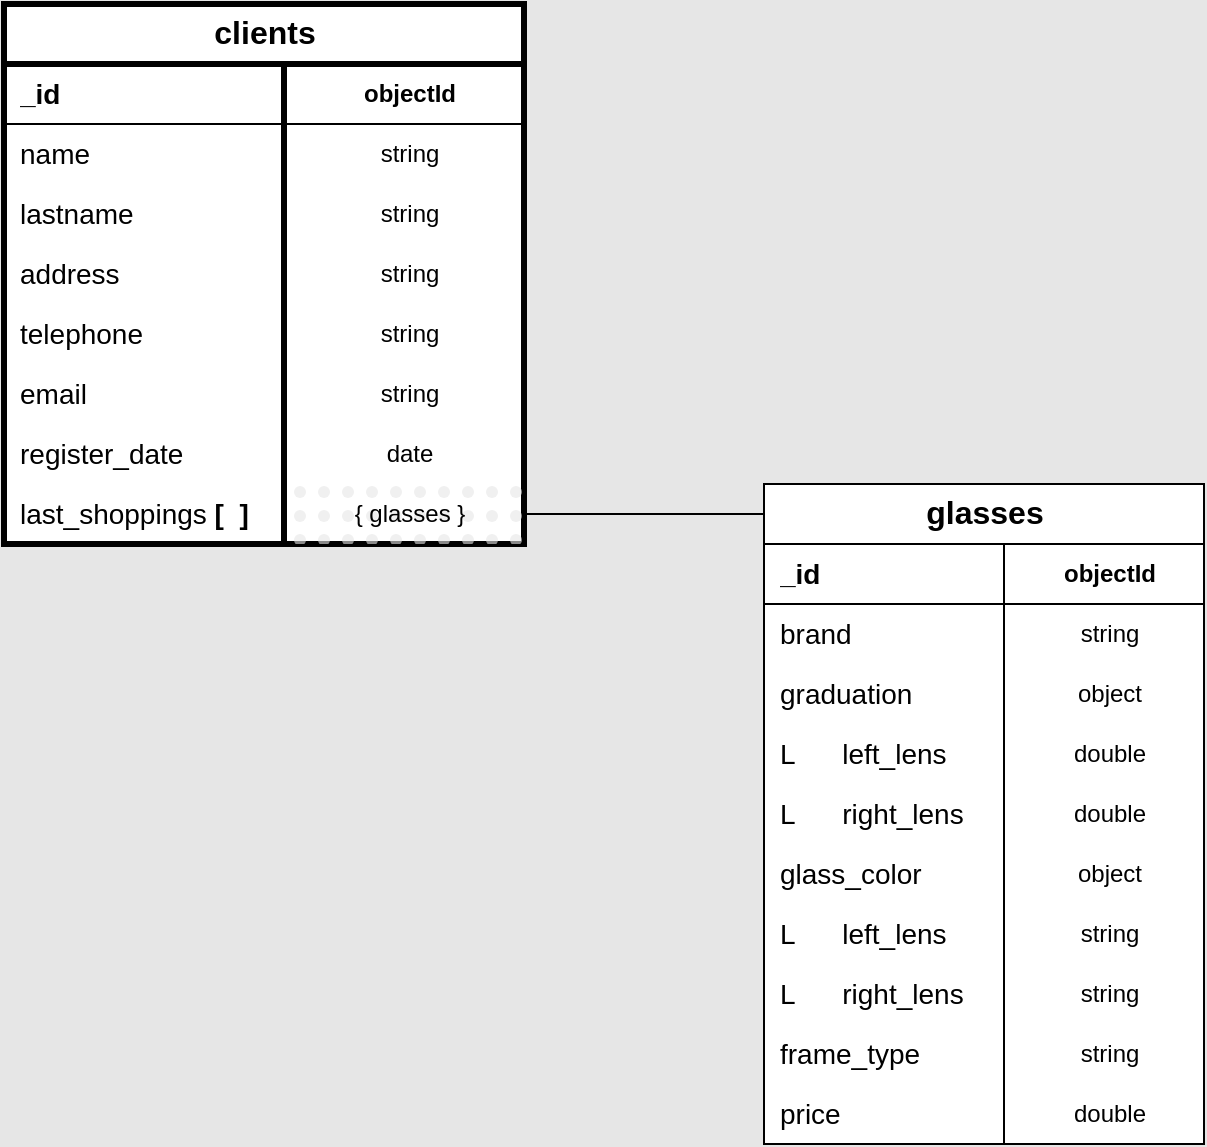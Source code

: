 <mxfile version="24.4.13" type="device">
  <diagram name="Pàgina-1" id="TAeeoAbxrB9aAonxDdMG">
    <mxGraphModel dx="1050" dy="557" grid="1" gridSize="10" guides="1" tooltips="1" connect="1" arrows="1" fold="1" page="1" pageScale="1" pageWidth="827" pageHeight="1169" background="#E6E6E6" math="0" shadow="0">
      <root>
        <mxCell id="0" />
        <mxCell id="1" parent="0" />
        <mxCell id="uNWzHKTKZVvnMOOL_gv0-40" value="&lt;font face=&quot;Helvetica&quot;&gt;glasses&lt;/font&gt;" style="shape=table;startSize=30;container=1;collapsible=1;childLayout=tableLayout;fixedRows=1;rowLines=0;fontStyle=1;align=center;resizeLast=1;html=1;fontFamily=Courier New;fontSize=16;swimlaneFillColor=#FFFFFF;" parent="1" vertex="1">
          <mxGeometry x="440" y="290" width="220" height="330" as="geometry">
            <mxRectangle x="440" y="150" width="90" height="30" as="alternateBounds" />
          </mxGeometry>
        </mxCell>
        <mxCell id="uNWzHKTKZVvnMOOL_gv0-41" value="" style="shape=tableRow;horizontal=0;startSize=0;swimlaneHead=0;swimlaneBody=0;fillColor=none;collapsible=0;dropTarget=0;points=[[0,0.5],[1,0.5]];portConstraint=eastwest;top=0;left=0;right=0;bottom=1;" parent="uNWzHKTKZVvnMOOL_gv0-40" vertex="1">
          <mxGeometry y="30" width="220" height="30" as="geometry" />
        </mxCell>
        <mxCell id="uNWzHKTKZVvnMOOL_gv0-43" value="_id" style="shape=partialRectangle;connectable=0;fillColor=none;top=0;left=0;bottom=0;right=0;align=left;spacingLeft=6;fontStyle=1;overflow=hidden;whiteSpace=wrap;html=1;fontFamily=Helvetica;fontSize=14;" parent="uNWzHKTKZVvnMOOL_gv0-41" vertex="1">
          <mxGeometry width="120" height="30" as="geometry">
            <mxRectangle width="120" height="30" as="alternateBounds" />
          </mxGeometry>
        </mxCell>
        <mxCell id="uNWzHKTKZVvnMOOL_gv0-53" value="objectId" style="shape=partialRectangle;connectable=0;fillColor=none;top=0;left=0;bottom=0;right=0;align=center;spacingLeft=6;fontStyle=1;overflow=hidden;whiteSpace=wrap;html=1;fontFamily=Helvetica;fontSize=12;" parent="uNWzHKTKZVvnMOOL_gv0-41" vertex="1">
          <mxGeometry x="120" width="100" height="30" as="geometry">
            <mxRectangle width="100" height="30" as="alternateBounds" />
          </mxGeometry>
        </mxCell>
        <mxCell id="uNWzHKTKZVvnMOOL_gv0-44" value="" style="shape=tableRow;horizontal=0;startSize=0;swimlaneHead=0;swimlaneBody=0;fillColor=none;collapsible=0;dropTarget=0;points=[[0,0.5],[1,0.5]];portConstraint=eastwest;top=0;left=0;right=0;bottom=0;" parent="uNWzHKTKZVvnMOOL_gv0-40" vertex="1">
          <mxGeometry y="60" width="220" height="30" as="geometry" />
        </mxCell>
        <mxCell id="uNWzHKTKZVvnMOOL_gv0-46" value="brand" style="shape=partialRectangle;connectable=0;fillColor=none;top=0;left=0;bottom=0;right=0;align=left;spacingLeft=6;overflow=hidden;whiteSpace=wrap;html=1;fontFamily=Helvetica;fontSize=14;" parent="uNWzHKTKZVvnMOOL_gv0-44" vertex="1">
          <mxGeometry width="120" height="30" as="geometry">
            <mxRectangle width="120" height="30" as="alternateBounds" />
          </mxGeometry>
        </mxCell>
        <mxCell id="uNWzHKTKZVvnMOOL_gv0-54" value="string" style="shape=partialRectangle;connectable=0;fillColor=none;top=0;left=0;bottom=0;right=0;align=center;spacingLeft=6;overflow=hidden;whiteSpace=wrap;html=1;strokeWidth=0;" parent="uNWzHKTKZVvnMOOL_gv0-44" vertex="1">
          <mxGeometry x="120" width="100" height="30" as="geometry">
            <mxRectangle width="100" height="30" as="alternateBounds" />
          </mxGeometry>
        </mxCell>
        <mxCell id="uNWzHKTKZVvnMOOL_gv0-47" value="" style="shape=tableRow;horizontal=0;startSize=0;swimlaneHead=0;swimlaneBody=0;fillColor=none;collapsible=0;dropTarget=0;points=[[0,0.5],[1,0.5]];portConstraint=eastwest;top=0;left=0;right=0;bottom=0;" parent="uNWzHKTKZVvnMOOL_gv0-40" vertex="1">
          <mxGeometry y="90" width="220" height="30" as="geometry" />
        </mxCell>
        <mxCell id="uNWzHKTKZVvnMOOL_gv0-49" value="graduation" style="shape=partialRectangle;connectable=0;fillColor=none;top=0;left=0;bottom=0;right=0;align=left;spacingLeft=6;overflow=hidden;whiteSpace=wrap;html=1;fontFamily=Helvetica;fontSize=14;" parent="uNWzHKTKZVvnMOOL_gv0-47" vertex="1">
          <mxGeometry width="120" height="30" as="geometry">
            <mxRectangle width="120" height="30" as="alternateBounds" />
          </mxGeometry>
        </mxCell>
        <mxCell id="uNWzHKTKZVvnMOOL_gv0-55" value="object" style="shape=partialRectangle;connectable=0;fillColor=none;top=0;left=0;bottom=0;right=0;align=center;spacingLeft=6;overflow=hidden;whiteSpace=wrap;html=1;" parent="uNWzHKTKZVvnMOOL_gv0-47" vertex="1">
          <mxGeometry x="120" width="100" height="30" as="geometry">
            <mxRectangle width="100" height="30" as="alternateBounds" />
          </mxGeometry>
        </mxCell>
        <mxCell id="uNWzHKTKZVvnMOOL_gv0-50" value="" style="shape=tableRow;horizontal=0;startSize=0;swimlaneHead=0;swimlaneBody=0;fillColor=none;collapsible=0;dropTarget=0;points=[[0,0.5],[1,0.5]];portConstraint=eastwest;top=0;left=0;right=0;bottom=0;" parent="uNWzHKTKZVvnMOOL_gv0-40" vertex="1">
          <mxGeometry y="120" width="220" height="30" as="geometry" />
        </mxCell>
        <mxCell id="uNWzHKTKZVvnMOOL_gv0-52" value="L&lt;span style=&quot;white-space: pre;&quot;&gt;&#x9;&lt;/span&gt;left_lens" style="shape=partialRectangle;connectable=0;fillColor=none;top=0;left=0;bottom=0;right=0;align=left;spacingLeft=6;overflow=hidden;whiteSpace=wrap;html=1;fontFamily=Helvetica;fontSize=14;" parent="uNWzHKTKZVvnMOOL_gv0-50" vertex="1">
          <mxGeometry width="120" height="30" as="geometry">
            <mxRectangle width="120" height="30" as="alternateBounds" />
          </mxGeometry>
        </mxCell>
        <mxCell id="uNWzHKTKZVvnMOOL_gv0-56" value="double" style="shape=partialRectangle;connectable=0;fillColor=none;top=0;left=0;bottom=0;right=0;align=center;spacingLeft=6;overflow=hidden;whiteSpace=wrap;html=1;" parent="uNWzHKTKZVvnMOOL_gv0-50" vertex="1">
          <mxGeometry x="120" width="100" height="30" as="geometry">
            <mxRectangle width="100" height="30" as="alternateBounds" />
          </mxGeometry>
        </mxCell>
        <mxCell id="uNWzHKTKZVvnMOOL_gv0-70" style="shape=tableRow;horizontal=0;startSize=0;swimlaneHead=0;swimlaneBody=0;fillColor=none;collapsible=0;dropTarget=0;points=[[0,0.5],[1,0.5]];portConstraint=eastwest;top=0;left=0;right=0;bottom=0;" parent="uNWzHKTKZVvnMOOL_gv0-40" vertex="1">
          <mxGeometry y="150" width="220" height="30" as="geometry" />
        </mxCell>
        <mxCell id="uNWzHKTKZVvnMOOL_gv0-71" value="L&lt;span style=&quot;white-space: pre;&quot;&gt;&#x9;&lt;/span&gt;right_lens" style="shape=partialRectangle;connectable=0;fillColor=none;top=0;left=0;bottom=0;right=0;align=left;spacingLeft=6;overflow=hidden;whiteSpace=wrap;html=1;fontFamily=Helvetica;fontSize=14;" parent="uNWzHKTKZVvnMOOL_gv0-70" vertex="1">
          <mxGeometry width="120" height="30" as="geometry">
            <mxRectangle width="120" height="30" as="alternateBounds" />
          </mxGeometry>
        </mxCell>
        <mxCell id="uNWzHKTKZVvnMOOL_gv0-72" value="double" style="shape=partialRectangle;connectable=0;fillColor=none;top=0;left=0;bottom=0;right=0;align=center;spacingLeft=6;overflow=hidden;whiteSpace=wrap;html=1;" parent="uNWzHKTKZVvnMOOL_gv0-70" vertex="1">
          <mxGeometry x="120" width="100" height="30" as="geometry">
            <mxRectangle width="100" height="30" as="alternateBounds" />
          </mxGeometry>
        </mxCell>
        <mxCell id="uNWzHKTKZVvnMOOL_gv0-64" style="shape=tableRow;horizontal=0;startSize=0;swimlaneHead=0;swimlaneBody=0;fillColor=none;collapsible=0;dropTarget=0;points=[[0,0.5],[1,0.5]];portConstraint=eastwest;top=0;left=0;right=0;bottom=0;" parent="uNWzHKTKZVvnMOOL_gv0-40" vertex="1">
          <mxGeometry y="180" width="220" height="30" as="geometry" />
        </mxCell>
        <mxCell id="uNWzHKTKZVvnMOOL_gv0-65" value="glass_color" style="shape=partialRectangle;connectable=0;fillColor=none;top=0;left=0;bottom=0;right=0;align=left;spacingLeft=6;overflow=hidden;whiteSpace=wrap;html=1;fontFamily=Helvetica;fontSize=14;" parent="uNWzHKTKZVvnMOOL_gv0-64" vertex="1">
          <mxGeometry width="120" height="30" as="geometry">
            <mxRectangle width="120" height="30" as="alternateBounds" />
          </mxGeometry>
        </mxCell>
        <mxCell id="uNWzHKTKZVvnMOOL_gv0-66" value="object" style="shape=partialRectangle;connectable=0;fillColor=none;top=0;left=0;bottom=0;right=0;align=center;spacingLeft=6;overflow=hidden;whiteSpace=wrap;html=1;" parent="uNWzHKTKZVvnMOOL_gv0-64" vertex="1">
          <mxGeometry x="120" width="100" height="30" as="geometry">
            <mxRectangle width="100" height="30" as="alternateBounds" />
          </mxGeometry>
        </mxCell>
        <mxCell id="uNWzHKTKZVvnMOOL_gv0-76" style="shape=tableRow;horizontal=0;startSize=0;swimlaneHead=0;swimlaneBody=0;fillColor=none;collapsible=0;dropTarget=0;points=[[0,0.5],[1,0.5]];portConstraint=eastwest;top=0;left=0;right=0;bottom=0;" parent="uNWzHKTKZVvnMOOL_gv0-40" vertex="1">
          <mxGeometry y="210" width="220" height="30" as="geometry" />
        </mxCell>
        <mxCell id="uNWzHKTKZVvnMOOL_gv0-77" value="L&lt;span style=&quot;white-space: pre;&quot;&gt;&#x9;&lt;/span&gt;left_lens" style="shape=partialRectangle;connectable=0;fillColor=none;top=0;left=0;bottom=0;right=0;align=left;spacingLeft=6;overflow=hidden;whiteSpace=wrap;html=1;fontFamily=Helvetica;fontSize=14;" parent="uNWzHKTKZVvnMOOL_gv0-76" vertex="1">
          <mxGeometry width="120" height="30" as="geometry">
            <mxRectangle width="120" height="30" as="alternateBounds" />
          </mxGeometry>
        </mxCell>
        <mxCell id="uNWzHKTKZVvnMOOL_gv0-78" value="string" style="shape=partialRectangle;connectable=0;fillColor=none;top=0;left=0;bottom=0;right=0;align=center;spacingLeft=6;overflow=hidden;whiteSpace=wrap;html=1;" parent="uNWzHKTKZVvnMOOL_gv0-76" vertex="1">
          <mxGeometry x="120" width="100" height="30" as="geometry">
            <mxRectangle width="100" height="30" as="alternateBounds" />
          </mxGeometry>
        </mxCell>
        <mxCell id="uNWzHKTKZVvnMOOL_gv0-73" style="shape=tableRow;horizontal=0;startSize=0;swimlaneHead=0;swimlaneBody=0;fillColor=none;collapsible=0;dropTarget=0;points=[[0,0.5],[1,0.5]];portConstraint=eastwest;top=0;left=0;right=0;bottom=0;" parent="uNWzHKTKZVvnMOOL_gv0-40" vertex="1">
          <mxGeometry y="240" width="220" height="30" as="geometry" />
        </mxCell>
        <mxCell id="uNWzHKTKZVvnMOOL_gv0-74" value="L&lt;span style=&quot;white-space: pre;&quot;&gt;&#x9;&lt;/span&gt;right_lens" style="shape=partialRectangle;connectable=0;fillColor=none;top=0;left=0;bottom=0;right=0;align=left;spacingLeft=6;overflow=hidden;whiteSpace=wrap;html=1;fontFamily=Helvetica;fontSize=14;" parent="uNWzHKTKZVvnMOOL_gv0-73" vertex="1">
          <mxGeometry width="120" height="30" as="geometry">
            <mxRectangle width="120" height="30" as="alternateBounds" />
          </mxGeometry>
        </mxCell>
        <mxCell id="uNWzHKTKZVvnMOOL_gv0-75" value="string" style="shape=partialRectangle;connectable=0;fillColor=none;top=0;left=0;bottom=0;right=0;align=center;spacingLeft=6;overflow=hidden;whiteSpace=wrap;html=1;" parent="uNWzHKTKZVvnMOOL_gv0-73" vertex="1">
          <mxGeometry x="120" width="100" height="30" as="geometry">
            <mxRectangle width="100" height="30" as="alternateBounds" />
          </mxGeometry>
        </mxCell>
        <mxCell id="uNWzHKTKZVvnMOOL_gv0-79" style="shape=tableRow;horizontal=0;startSize=0;swimlaneHead=0;swimlaneBody=0;fillColor=none;collapsible=0;dropTarget=0;points=[[0,0.5],[1,0.5]];portConstraint=eastwest;top=0;left=0;right=0;bottom=0;" parent="uNWzHKTKZVvnMOOL_gv0-40" vertex="1">
          <mxGeometry y="270" width="220" height="30" as="geometry" />
        </mxCell>
        <mxCell id="uNWzHKTKZVvnMOOL_gv0-80" value="frame_type" style="shape=partialRectangle;connectable=0;fillColor=none;top=0;left=0;bottom=0;right=0;align=left;spacingLeft=6;overflow=hidden;whiteSpace=wrap;html=1;fontFamily=Helvetica;fontSize=14;" parent="uNWzHKTKZVvnMOOL_gv0-79" vertex="1">
          <mxGeometry width="120" height="30" as="geometry">
            <mxRectangle width="120" height="30" as="alternateBounds" />
          </mxGeometry>
        </mxCell>
        <mxCell id="uNWzHKTKZVvnMOOL_gv0-81" value="string" style="shape=partialRectangle;connectable=0;fillColor=none;top=0;left=0;bottom=0;right=0;align=center;spacingLeft=6;overflow=hidden;whiteSpace=wrap;html=1;" parent="uNWzHKTKZVvnMOOL_gv0-79" vertex="1">
          <mxGeometry x="120" width="100" height="30" as="geometry">
            <mxRectangle width="100" height="30" as="alternateBounds" />
          </mxGeometry>
        </mxCell>
        <mxCell id="XQz7hhpVXN-jfUQo0Tqa-1" style="shape=tableRow;horizontal=0;startSize=0;swimlaneHead=0;swimlaneBody=0;fillColor=none;collapsible=0;dropTarget=0;points=[[0,0.5],[1,0.5]];portConstraint=eastwest;top=0;left=0;right=0;bottom=0;" parent="uNWzHKTKZVvnMOOL_gv0-40" vertex="1">
          <mxGeometry y="300" width="220" height="30" as="geometry" />
        </mxCell>
        <mxCell id="XQz7hhpVXN-jfUQo0Tqa-2" value="price" style="shape=partialRectangle;connectable=0;fillColor=none;top=0;left=0;bottom=0;right=0;align=left;spacingLeft=6;overflow=hidden;whiteSpace=wrap;html=1;fontFamily=Helvetica;fontSize=14;" parent="XQz7hhpVXN-jfUQo0Tqa-1" vertex="1">
          <mxGeometry width="120" height="30" as="geometry">
            <mxRectangle width="120" height="30" as="alternateBounds" />
          </mxGeometry>
        </mxCell>
        <mxCell id="XQz7hhpVXN-jfUQo0Tqa-3" value="double" style="shape=partialRectangle;connectable=0;fillColor=none;top=0;left=0;bottom=0;right=0;align=center;spacingLeft=6;overflow=hidden;whiteSpace=wrap;html=1;" parent="XQz7hhpVXN-jfUQo0Tqa-1" vertex="1">
          <mxGeometry x="120" width="100" height="30" as="geometry">
            <mxRectangle width="100" height="30" as="alternateBounds" />
          </mxGeometry>
        </mxCell>
        <mxCell id="uNWzHKTKZVvnMOOL_gv0-82" value="&lt;font face=&quot;Helvetica&quot;&gt;clients&lt;/font&gt;" style="shape=table;startSize=30;container=1;collapsible=1;childLayout=tableLayout;fixedRows=1;rowLines=0;fontStyle=1;align=center;resizeLast=1;html=1;fontFamily=Courier New;fontSize=16;swimlaneFillColor=#FFFFFF;strokeWidth=3;" parent="1" vertex="1">
          <mxGeometry x="60" y="50" width="260" height="270" as="geometry" />
        </mxCell>
        <mxCell id="uNWzHKTKZVvnMOOL_gv0-83" value="" style="shape=tableRow;horizontal=0;startSize=0;swimlaneHead=0;swimlaneBody=0;fillColor=none;collapsible=0;dropTarget=0;points=[[0,0.5],[1,0.5]];portConstraint=eastwest;top=0;left=0;right=0;bottom=1;" parent="uNWzHKTKZVvnMOOL_gv0-82" vertex="1">
          <mxGeometry y="30" width="260" height="30" as="geometry" />
        </mxCell>
        <mxCell id="uNWzHKTKZVvnMOOL_gv0-84" value="_id" style="shape=partialRectangle;connectable=0;fillColor=none;top=0;left=0;bottom=0;right=0;align=left;spacingLeft=6;fontStyle=1;overflow=hidden;whiteSpace=wrap;html=1;fontFamily=Helvetica;fontSize=14;" parent="uNWzHKTKZVvnMOOL_gv0-83" vertex="1">
          <mxGeometry width="140" height="30" as="geometry">
            <mxRectangle width="140" height="30" as="alternateBounds" />
          </mxGeometry>
        </mxCell>
        <mxCell id="uNWzHKTKZVvnMOOL_gv0-85" value="objectId" style="shape=partialRectangle;connectable=0;fillColor=none;top=0;left=0;bottom=0;right=0;align=center;spacingLeft=6;fontStyle=1;overflow=hidden;whiteSpace=wrap;html=1;fontFamily=Helvetica;fontSize=12;" parent="uNWzHKTKZVvnMOOL_gv0-83" vertex="1">
          <mxGeometry x="140" width="120" height="30" as="geometry">
            <mxRectangle width="120" height="30" as="alternateBounds" />
          </mxGeometry>
        </mxCell>
        <mxCell id="uNWzHKTKZVvnMOOL_gv0-86" value="" style="shape=tableRow;horizontal=0;startSize=0;swimlaneHead=0;swimlaneBody=0;fillColor=none;collapsible=0;dropTarget=0;points=[[0,0.5],[1,0.5]];portConstraint=eastwest;top=0;left=0;right=0;bottom=0;" parent="uNWzHKTKZVvnMOOL_gv0-82" vertex="1">
          <mxGeometry y="60" width="260" height="30" as="geometry" />
        </mxCell>
        <mxCell id="uNWzHKTKZVvnMOOL_gv0-87" value="name" style="shape=partialRectangle;connectable=0;fillColor=none;top=0;left=0;bottom=0;right=0;align=left;spacingLeft=6;overflow=hidden;whiteSpace=wrap;html=1;fontFamily=Helvetica;fontSize=14;" parent="uNWzHKTKZVvnMOOL_gv0-86" vertex="1">
          <mxGeometry width="140" height="30" as="geometry">
            <mxRectangle width="140" height="30" as="alternateBounds" />
          </mxGeometry>
        </mxCell>
        <mxCell id="uNWzHKTKZVvnMOOL_gv0-88" value="string" style="shape=partialRectangle;connectable=0;fillColor=none;top=0;left=0;bottom=0;right=0;align=center;spacingLeft=6;overflow=hidden;whiteSpace=wrap;html=1;strokeWidth=0;" parent="uNWzHKTKZVvnMOOL_gv0-86" vertex="1">
          <mxGeometry x="140" width="120" height="30" as="geometry">
            <mxRectangle width="120" height="30" as="alternateBounds" />
          </mxGeometry>
        </mxCell>
        <mxCell id="oGB9EMpz5npQofnKSzP6-1" style="shape=tableRow;horizontal=0;startSize=0;swimlaneHead=0;swimlaneBody=0;fillColor=none;collapsible=0;dropTarget=0;points=[[0,0.5],[1,0.5]];portConstraint=eastwest;top=0;left=0;right=0;bottom=0;" parent="uNWzHKTKZVvnMOOL_gv0-82" vertex="1">
          <mxGeometry y="90" width="260" height="30" as="geometry" />
        </mxCell>
        <mxCell id="oGB9EMpz5npQofnKSzP6-2" value="lastname" style="shape=partialRectangle;connectable=0;fillColor=none;top=0;left=0;bottom=0;right=0;align=left;spacingLeft=6;overflow=hidden;whiteSpace=wrap;html=1;fontFamily=Helvetica;fontSize=14;" parent="oGB9EMpz5npQofnKSzP6-1" vertex="1">
          <mxGeometry width="140" height="30" as="geometry">
            <mxRectangle width="140" height="30" as="alternateBounds" />
          </mxGeometry>
        </mxCell>
        <mxCell id="oGB9EMpz5npQofnKSzP6-3" value="string" style="shape=partialRectangle;connectable=0;fillColor=none;top=0;left=0;bottom=0;right=0;align=center;spacingLeft=6;overflow=hidden;whiteSpace=wrap;html=1;strokeWidth=0;" parent="oGB9EMpz5npQofnKSzP6-1" vertex="1">
          <mxGeometry x="140" width="120" height="30" as="geometry">
            <mxRectangle width="120" height="30" as="alternateBounds" />
          </mxGeometry>
        </mxCell>
        <mxCell id="uNWzHKTKZVvnMOOL_gv0-89" value="" style="shape=tableRow;horizontal=0;startSize=0;swimlaneHead=0;swimlaneBody=0;fillColor=none;collapsible=0;dropTarget=0;points=[[0,0.5],[1,0.5]];portConstraint=eastwest;top=0;left=0;right=0;bottom=0;" parent="uNWzHKTKZVvnMOOL_gv0-82" vertex="1">
          <mxGeometry y="120" width="260" height="30" as="geometry" />
        </mxCell>
        <mxCell id="uNWzHKTKZVvnMOOL_gv0-90" value="address" style="shape=partialRectangle;connectable=0;fillColor=none;top=0;left=0;bottom=0;right=0;align=left;spacingLeft=6;overflow=hidden;whiteSpace=wrap;html=1;fontFamily=Helvetica;fontSize=14;" parent="uNWzHKTKZVvnMOOL_gv0-89" vertex="1">
          <mxGeometry width="140" height="30" as="geometry">
            <mxRectangle width="140" height="30" as="alternateBounds" />
          </mxGeometry>
        </mxCell>
        <mxCell id="uNWzHKTKZVvnMOOL_gv0-91" value="string" style="shape=partialRectangle;connectable=0;fillColor=none;top=0;left=0;bottom=0;right=0;align=center;spacingLeft=6;overflow=hidden;whiteSpace=wrap;html=1;" parent="uNWzHKTKZVvnMOOL_gv0-89" vertex="1">
          <mxGeometry x="140" width="120" height="30" as="geometry">
            <mxRectangle width="120" height="30" as="alternateBounds" />
          </mxGeometry>
        </mxCell>
        <mxCell id="uNWzHKTKZVvnMOOL_gv0-92" value="" style="shape=tableRow;horizontal=0;startSize=0;swimlaneHead=0;swimlaneBody=0;fillColor=none;collapsible=0;dropTarget=0;points=[[0,0.5],[1,0.5]];portConstraint=eastwest;top=0;left=0;right=0;bottom=0;" parent="uNWzHKTKZVvnMOOL_gv0-82" vertex="1">
          <mxGeometry y="150" width="260" height="30" as="geometry" />
        </mxCell>
        <mxCell id="uNWzHKTKZVvnMOOL_gv0-93" value="telephone" style="shape=partialRectangle;connectable=0;fillColor=none;top=0;left=0;bottom=0;right=0;align=left;spacingLeft=6;overflow=hidden;whiteSpace=wrap;html=1;fontFamily=Helvetica;fontSize=14;" parent="uNWzHKTKZVvnMOOL_gv0-92" vertex="1">
          <mxGeometry width="140" height="30" as="geometry">
            <mxRectangle width="140" height="30" as="alternateBounds" />
          </mxGeometry>
        </mxCell>
        <mxCell id="uNWzHKTKZVvnMOOL_gv0-94" value="string" style="shape=partialRectangle;connectable=0;fillColor=none;top=0;left=0;bottom=0;right=0;align=center;spacingLeft=6;overflow=hidden;whiteSpace=wrap;html=1;" parent="uNWzHKTKZVvnMOOL_gv0-92" vertex="1">
          <mxGeometry x="140" width="120" height="30" as="geometry">
            <mxRectangle width="120" height="30" as="alternateBounds" />
          </mxGeometry>
        </mxCell>
        <mxCell id="uNWzHKTKZVvnMOOL_gv0-95" style="shape=tableRow;horizontal=0;startSize=0;swimlaneHead=0;swimlaneBody=0;fillColor=none;collapsible=0;dropTarget=0;points=[[0,0.5],[1,0.5]];portConstraint=eastwest;top=0;left=0;right=0;bottom=0;" parent="uNWzHKTKZVvnMOOL_gv0-82" vertex="1">
          <mxGeometry y="180" width="260" height="30" as="geometry" />
        </mxCell>
        <mxCell id="uNWzHKTKZVvnMOOL_gv0-96" value="email" style="shape=partialRectangle;connectable=0;fillColor=none;top=0;left=0;bottom=0;right=0;align=left;spacingLeft=6;overflow=hidden;whiteSpace=wrap;html=1;fontFamily=Helvetica;fontSize=14;" parent="uNWzHKTKZVvnMOOL_gv0-95" vertex="1">
          <mxGeometry width="140" height="30" as="geometry">
            <mxRectangle width="140" height="30" as="alternateBounds" />
          </mxGeometry>
        </mxCell>
        <mxCell id="uNWzHKTKZVvnMOOL_gv0-97" value="string" style="shape=partialRectangle;connectable=0;fillColor=none;top=0;left=0;bottom=0;right=0;align=center;spacingLeft=6;overflow=hidden;whiteSpace=wrap;html=1;" parent="uNWzHKTKZVvnMOOL_gv0-95" vertex="1">
          <mxGeometry x="140" width="120" height="30" as="geometry">
            <mxRectangle width="120" height="30" as="alternateBounds" />
          </mxGeometry>
        </mxCell>
        <mxCell id="uNWzHKTKZVvnMOOL_gv0-98" style="shape=tableRow;horizontal=0;startSize=0;swimlaneHead=0;swimlaneBody=0;fillColor=none;collapsible=0;dropTarget=0;points=[[0,0.5],[1,0.5]];portConstraint=eastwest;top=0;left=0;right=0;bottom=0;" parent="uNWzHKTKZVvnMOOL_gv0-82" vertex="1">
          <mxGeometry y="210" width="260" height="30" as="geometry" />
        </mxCell>
        <mxCell id="uNWzHKTKZVvnMOOL_gv0-99" value="register_date" style="shape=partialRectangle;connectable=0;fillColor=none;top=0;left=0;bottom=0;right=0;align=left;spacingLeft=6;overflow=hidden;whiteSpace=wrap;html=1;fontFamily=Helvetica;fontSize=14;" parent="uNWzHKTKZVvnMOOL_gv0-98" vertex="1">
          <mxGeometry width="140" height="30" as="geometry">
            <mxRectangle width="140" height="30" as="alternateBounds" />
          </mxGeometry>
        </mxCell>
        <mxCell id="uNWzHKTKZVvnMOOL_gv0-100" value="date" style="shape=partialRectangle;connectable=0;fillColor=none;top=0;left=0;bottom=0;right=0;align=center;spacingLeft=6;overflow=hidden;whiteSpace=wrap;html=1;" parent="uNWzHKTKZVvnMOOL_gv0-98" vertex="1">
          <mxGeometry x="140" width="120" height="30" as="geometry">
            <mxRectangle width="120" height="30" as="alternateBounds" />
          </mxGeometry>
        </mxCell>
        <mxCell id="uNWzHKTKZVvnMOOL_gv0-101" style="shape=tableRow;horizontal=0;startSize=0;swimlaneHead=0;swimlaneBody=0;fillColor=none;collapsible=0;dropTarget=0;points=[[0,0.5],[1,0.5]];portConstraint=eastwest;top=0;left=0;right=0;bottom=0;" parent="uNWzHKTKZVvnMOOL_gv0-82" vertex="1">
          <mxGeometry y="240" width="260" height="30" as="geometry" />
        </mxCell>
        <mxCell id="uNWzHKTKZVvnMOOL_gv0-102" value="last_shoppings &lt;b&gt;[&amp;nbsp; ]&lt;/b&gt;" style="shape=partialRectangle;connectable=0;fillColor=none;top=0;left=0;bottom=0;right=0;align=left;spacingLeft=6;overflow=hidden;whiteSpace=wrap;html=1;fontFamily=Helvetica;fontSize=14;" parent="uNWzHKTKZVvnMOOL_gv0-101" vertex="1">
          <mxGeometry width="140" height="30" as="geometry">
            <mxRectangle width="140" height="30" as="alternateBounds" />
          </mxGeometry>
        </mxCell>
        <mxCell id="uNWzHKTKZVvnMOOL_gv0-103" value="{ glasses }" style="shape=partialRectangle;connectable=0;fillColor=#E6E6E6;top=0;left=0;bottom=0;right=0;align=center;spacingLeft=6;overflow=hidden;whiteSpace=wrap;html=1;fillStyle=dots;opacity=60;" parent="uNWzHKTKZVvnMOOL_gv0-101" vertex="1">
          <mxGeometry x="140" width="120" height="30" as="geometry">
            <mxRectangle width="120" height="30" as="alternateBounds" />
          </mxGeometry>
        </mxCell>
        <mxCell id="oGB9EMpz5npQofnKSzP6-4" value="" style="endArrow=none;html=1;rounded=0;exitX=1;exitY=0.5;exitDx=0;exitDy=0;" parent="1" source="uNWzHKTKZVvnMOOL_gv0-101" edge="1">
          <mxGeometry width="50" height="50" relative="1" as="geometry">
            <mxPoint x="390" y="320" as="sourcePoint" />
            <mxPoint x="440" y="305" as="targetPoint" />
          </mxGeometry>
        </mxCell>
      </root>
    </mxGraphModel>
  </diagram>
</mxfile>
